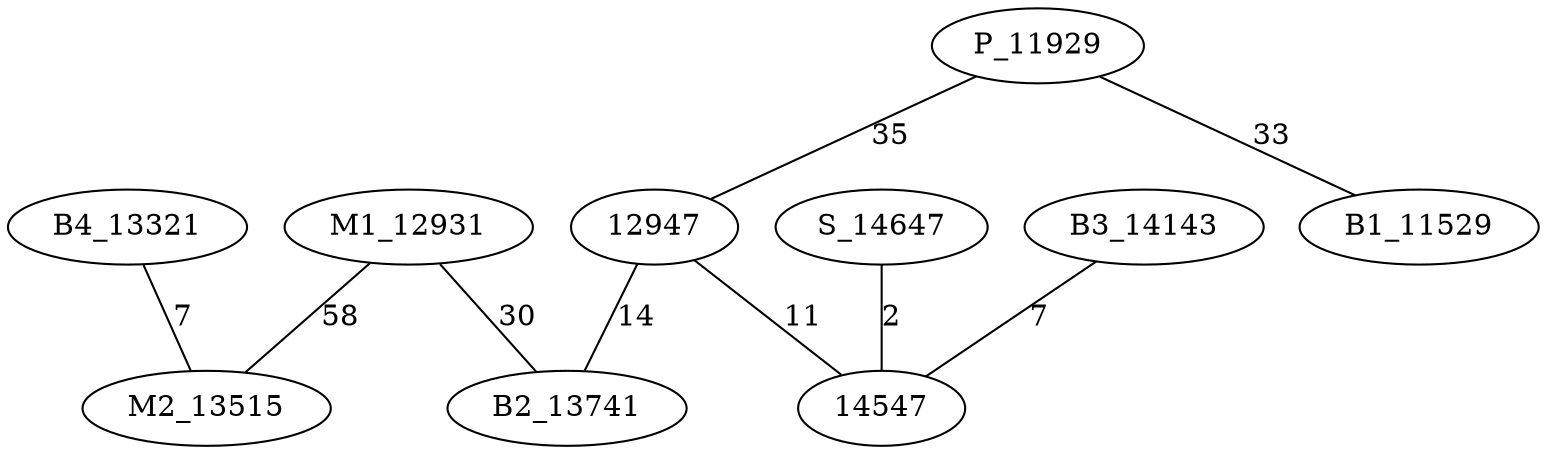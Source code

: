 graph chemin {

	P_11929 -- 12947 [label=35]
	P_11929 -- B1_11529 [label=33]
	M1_12931 -- B2_13741 [label=30]
	M1_12931 -- M2_13515 [label=58]
	S_14647 -- 14547 [label=2]
	12947 -- B2_13741 [label=14]
	12947 -- 14547 [label=11]
	B3_14143 -- 14547 [label=7]
	B4_13321 -- M2_13515 [label=7]

}
